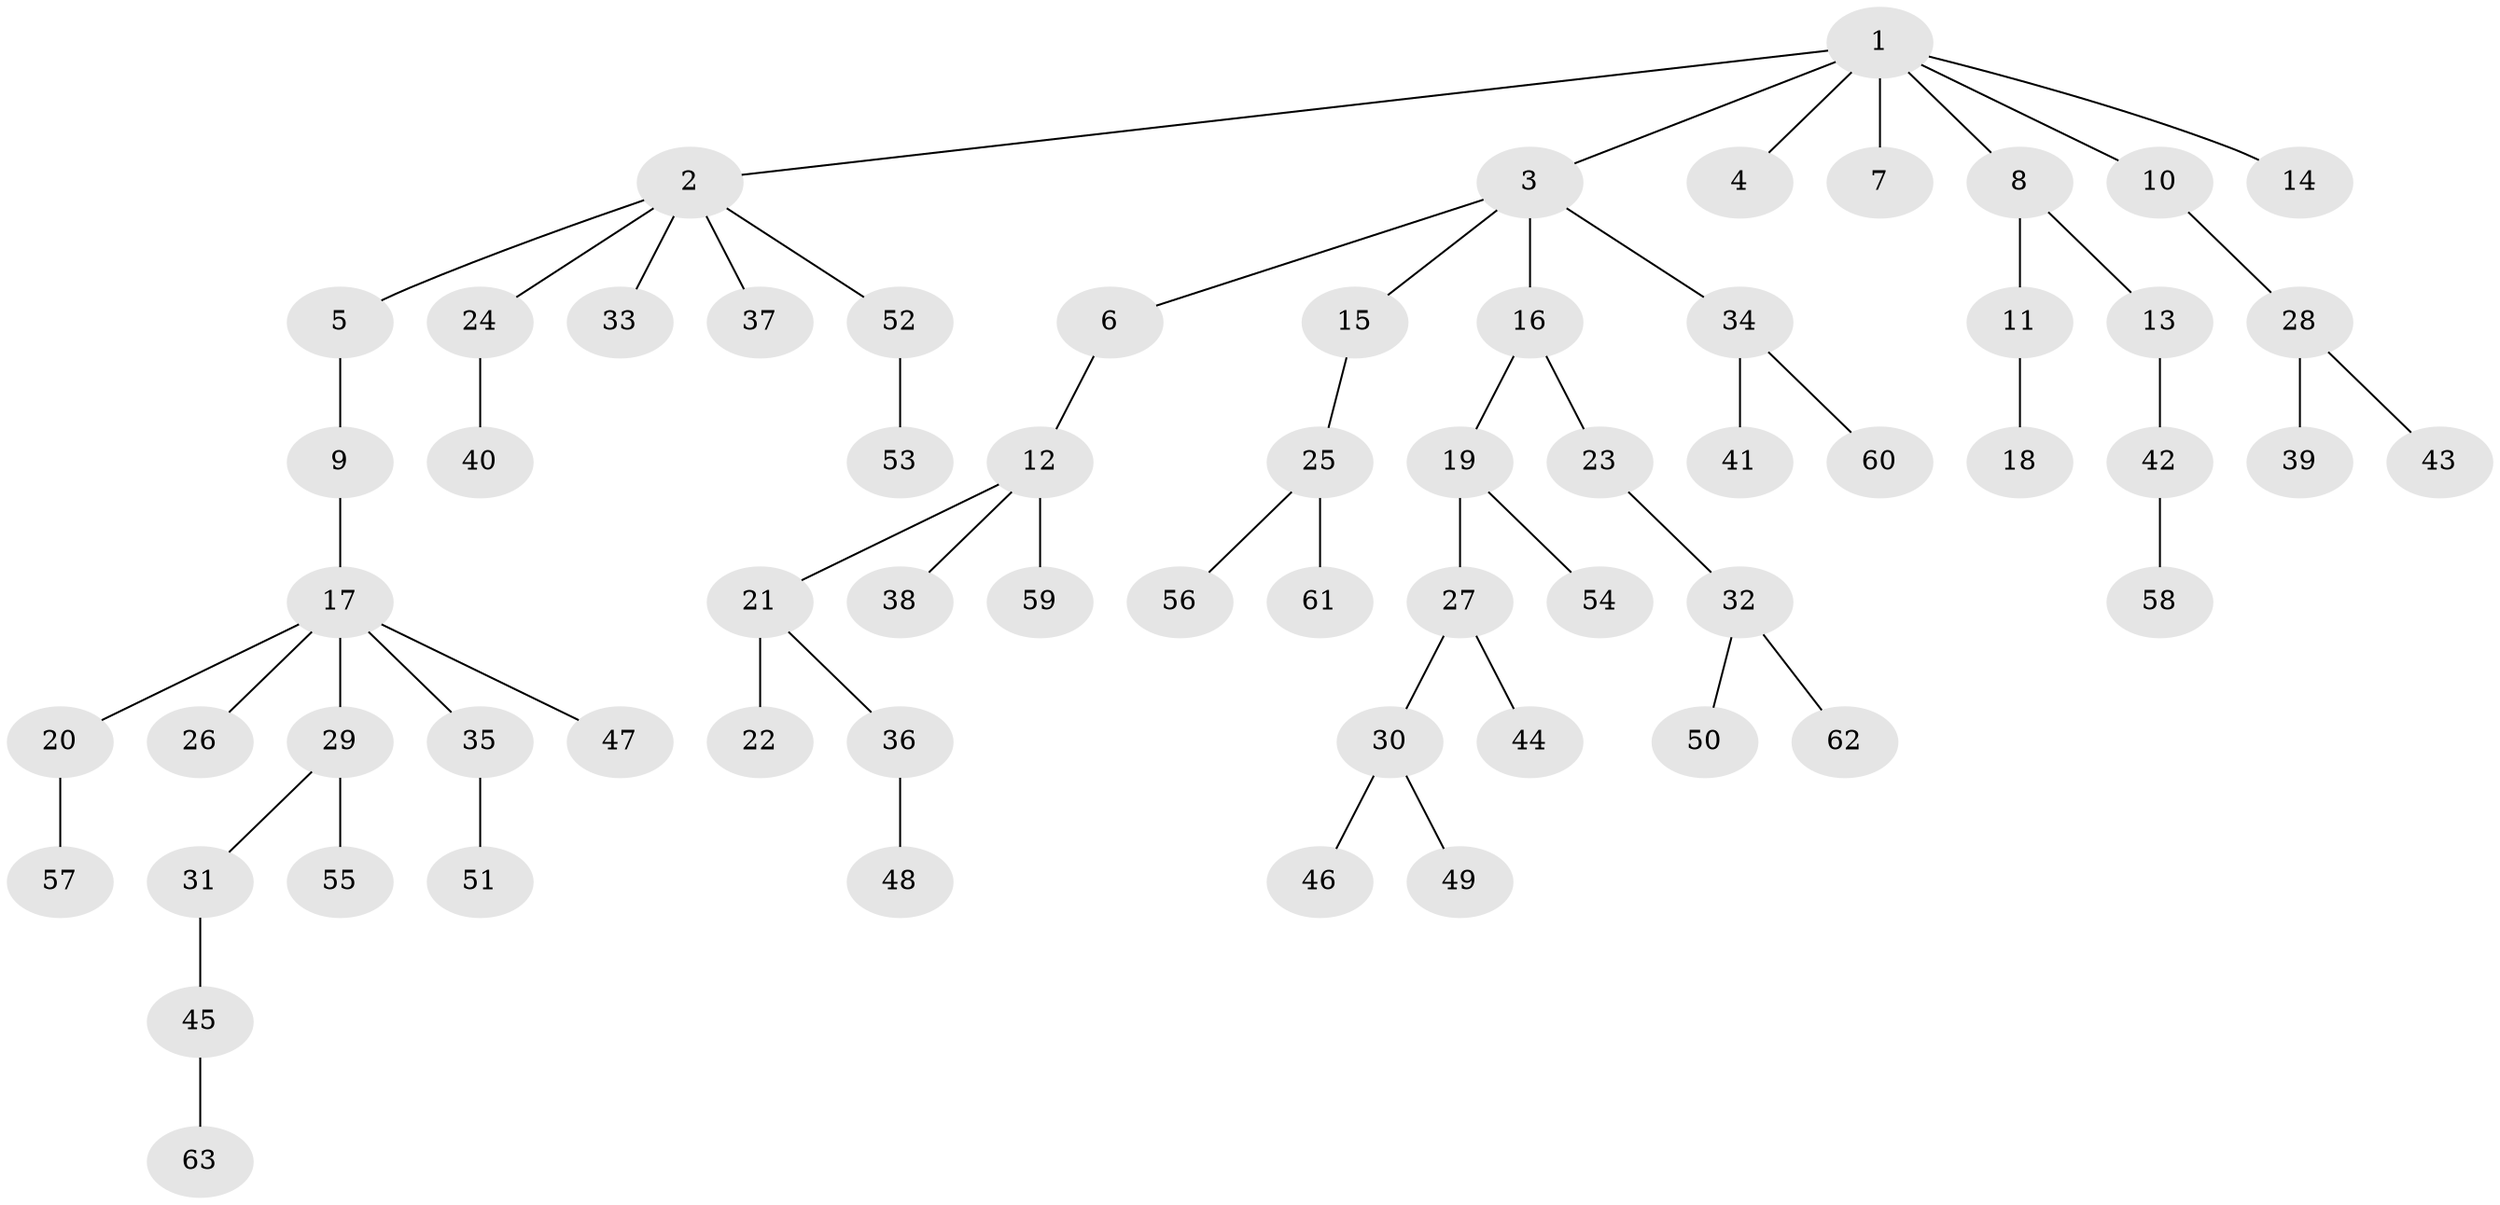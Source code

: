// coarse degree distribution, {6: 0.05128205128205128, 5: 0.05128205128205128, 2: 0.28205128205128205, 1: 0.5128205128205128, 3: 0.10256410256410256}
// Generated by graph-tools (version 1.1) at 2025/24/03/03/25 07:24:05]
// undirected, 63 vertices, 62 edges
graph export_dot {
graph [start="1"]
  node [color=gray90,style=filled];
  1;
  2;
  3;
  4;
  5;
  6;
  7;
  8;
  9;
  10;
  11;
  12;
  13;
  14;
  15;
  16;
  17;
  18;
  19;
  20;
  21;
  22;
  23;
  24;
  25;
  26;
  27;
  28;
  29;
  30;
  31;
  32;
  33;
  34;
  35;
  36;
  37;
  38;
  39;
  40;
  41;
  42;
  43;
  44;
  45;
  46;
  47;
  48;
  49;
  50;
  51;
  52;
  53;
  54;
  55;
  56;
  57;
  58;
  59;
  60;
  61;
  62;
  63;
  1 -- 2;
  1 -- 3;
  1 -- 4;
  1 -- 7;
  1 -- 8;
  1 -- 10;
  1 -- 14;
  2 -- 5;
  2 -- 24;
  2 -- 33;
  2 -- 37;
  2 -- 52;
  3 -- 6;
  3 -- 15;
  3 -- 16;
  3 -- 34;
  5 -- 9;
  6 -- 12;
  8 -- 11;
  8 -- 13;
  9 -- 17;
  10 -- 28;
  11 -- 18;
  12 -- 21;
  12 -- 38;
  12 -- 59;
  13 -- 42;
  15 -- 25;
  16 -- 19;
  16 -- 23;
  17 -- 20;
  17 -- 26;
  17 -- 29;
  17 -- 35;
  17 -- 47;
  19 -- 27;
  19 -- 54;
  20 -- 57;
  21 -- 22;
  21 -- 36;
  23 -- 32;
  24 -- 40;
  25 -- 56;
  25 -- 61;
  27 -- 30;
  27 -- 44;
  28 -- 39;
  28 -- 43;
  29 -- 31;
  29 -- 55;
  30 -- 46;
  30 -- 49;
  31 -- 45;
  32 -- 50;
  32 -- 62;
  34 -- 41;
  34 -- 60;
  35 -- 51;
  36 -- 48;
  42 -- 58;
  45 -- 63;
  52 -- 53;
}
